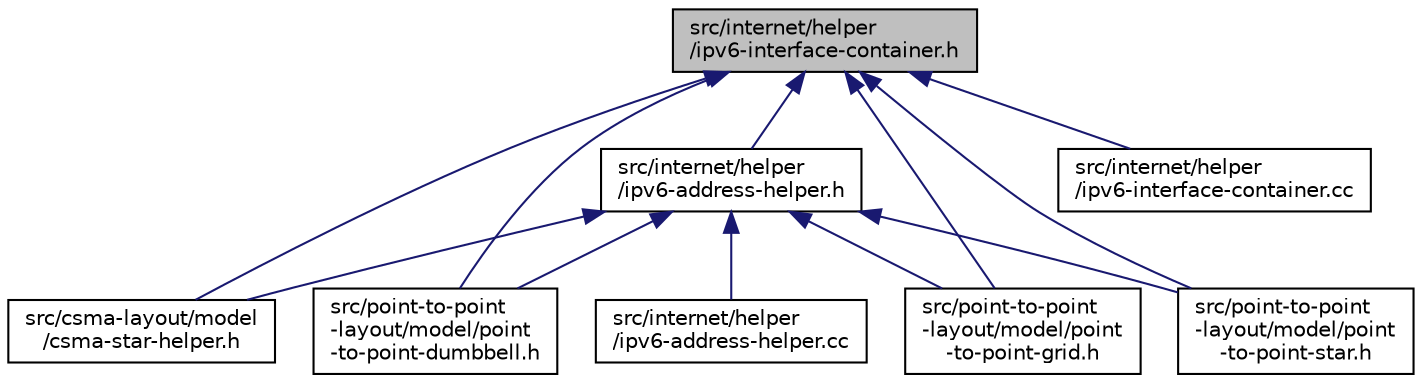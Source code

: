 digraph "src/internet/helper/ipv6-interface-container.h"
{
 // LATEX_PDF_SIZE
  edge [fontname="Helvetica",fontsize="10",labelfontname="Helvetica",labelfontsize="10"];
  node [fontname="Helvetica",fontsize="10",shape=record];
  Node1 [label="src/internet/helper\l/ipv6-interface-container.h",height=0.2,width=0.4,color="black", fillcolor="grey75", style="filled", fontcolor="black",tooltip=" "];
  Node1 -> Node2 [dir="back",color="midnightblue",fontsize="10",style="solid",fontname="Helvetica"];
  Node2 [label="src/csma-layout/model\l/csma-star-helper.h",height=0.2,width=0.4,color="black", fillcolor="white", style="filled",URL="$csma-star-helper_8h.html",tooltip=" "];
  Node1 -> Node3 [dir="back",color="midnightblue",fontsize="10",style="solid",fontname="Helvetica"];
  Node3 [label="src/internet/helper\l/ipv6-address-helper.h",height=0.2,width=0.4,color="black", fillcolor="white", style="filled",URL="$ipv6-address-helper_8h.html",tooltip=" "];
  Node3 -> Node2 [dir="back",color="midnightblue",fontsize="10",style="solid",fontname="Helvetica"];
  Node3 -> Node4 [dir="back",color="midnightblue",fontsize="10",style="solid",fontname="Helvetica"];
  Node4 [label="src/internet/helper\l/ipv6-address-helper.cc",height=0.2,width=0.4,color="black", fillcolor="white", style="filled",URL="$ipv6-address-helper_8cc.html",tooltip=" "];
  Node3 -> Node5 [dir="back",color="midnightblue",fontsize="10",style="solid",fontname="Helvetica"];
  Node5 [label="src/point-to-point\l-layout/model/point\l-to-point-dumbbell.h",height=0.2,width=0.4,color="black", fillcolor="white", style="filled",URL="$point-to-point-dumbbell_8h.html",tooltip=" "];
  Node3 -> Node6 [dir="back",color="midnightblue",fontsize="10",style="solid",fontname="Helvetica"];
  Node6 [label="src/point-to-point\l-layout/model/point\l-to-point-grid.h",height=0.2,width=0.4,color="black", fillcolor="white", style="filled",URL="$point-to-point-grid_8h.html",tooltip=" "];
  Node3 -> Node7 [dir="back",color="midnightblue",fontsize="10",style="solid",fontname="Helvetica"];
  Node7 [label="src/point-to-point\l-layout/model/point\l-to-point-star.h",height=0.2,width=0.4,color="black", fillcolor="white", style="filled",URL="$point-to-point-star_8h.html",tooltip=" "];
  Node1 -> Node8 [dir="back",color="midnightblue",fontsize="10",style="solid",fontname="Helvetica"];
  Node8 [label="src/internet/helper\l/ipv6-interface-container.cc",height=0.2,width=0.4,color="black", fillcolor="white", style="filled",URL="$ipv6-interface-container_8cc.html",tooltip=" "];
  Node1 -> Node5 [dir="back",color="midnightblue",fontsize="10",style="solid",fontname="Helvetica"];
  Node1 -> Node6 [dir="back",color="midnightblue",fontsize="10",style="solid",fontname="Helvetica"];
  Node1 -> Node7 [dir="back",color="midnightblue",fontsize="10",style="solid",fontname="Helvetica"];
}
